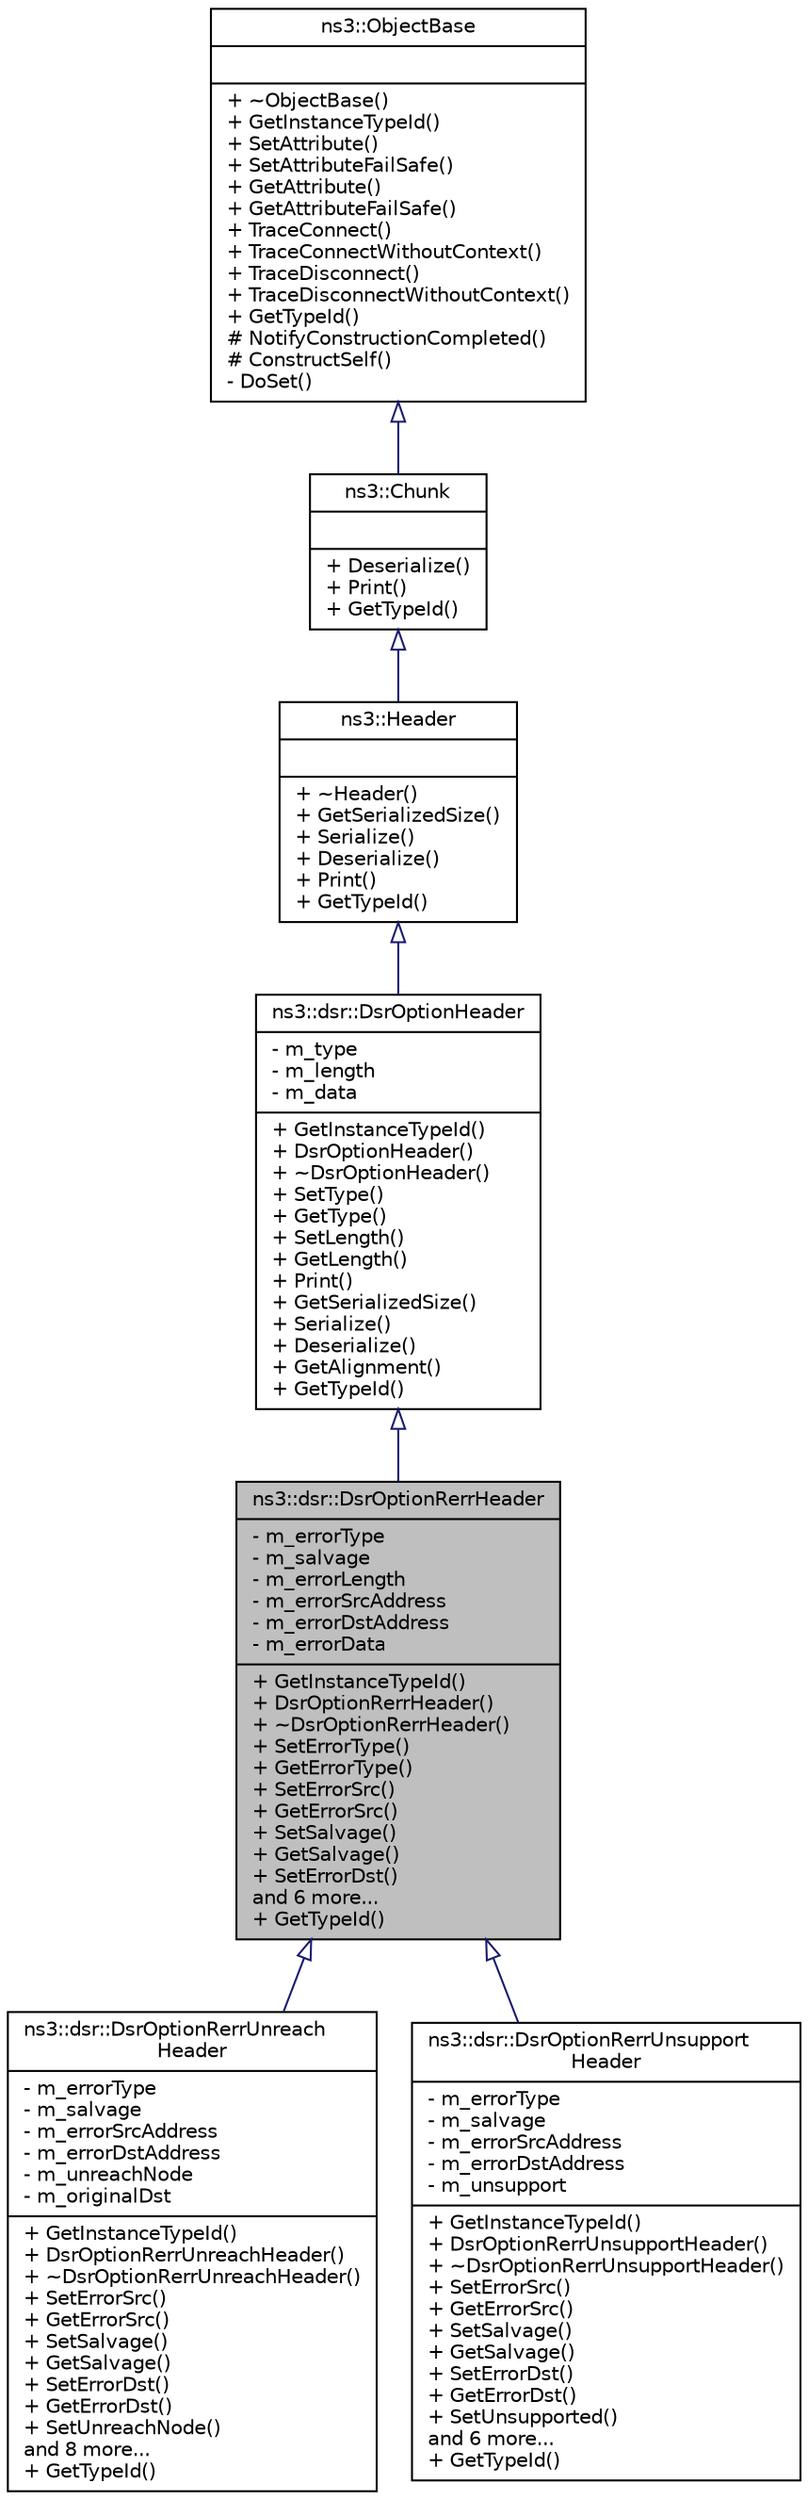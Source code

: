 digraph "ns3::dsr::DsrOptionRerrHeader"
{
  edge [fontname="Helvetica",fontsize="10",labelfontname="Helvetica",labelfontsize="10"];
  node [fontname="Helvetica",fontsize="10",shape=record];
  Node1 [label="{ns3::dsr::DsrOptionRerrHeader\n|- m_errorType\l- m_salvage\l- m_errorLength\l- m_errorSrcAddress\l- m_errorDstAddress\l- m_errorData\l|+ GetInstanceTypeId()\l+ DsrOptionRerrHeader()\l+ ~DsrOptionRerrHeader()\l+ SetErrorType()\l+ GetErrorType()\l+ SetErrorSrc()\l+ GetErrorSrc()\l+ SetSalvage()\l+ GetSalvage()\l+ SetErrorDst()\land 6 more...\l+ GetTypeId()\l}",height=0.2,width=0.4,color="black", fillcolor="grey75", style="filled", fontcolor="black"];
  Node2 -> Node1 [dir="back",color="midnightblue",fontsize="10",style="solid",arrowtail="onormal"];
  Node2 [label="{ns3::dsr::DsrOptionHeader\n|- m_type\l- m_length\l- m_data\l|+ GetInstanceTypeId()\l+ DsrOptionHeader()\l+ ~DsrOptionHeader()\l+ SetType()\l+ GetType()\l+ SetLength()\l+ GetLength()\l+ Print()\l+ GetSerializedSize()\l+ Serialize()\l+ Deserialize()\l+ GetAlignment()\l+ GetTypeId()\l}",height=0.2,width=0.4,color="black", fillcolor="white", style="filled",URL="$da/d3b/classns3_1_1dsr_1_1DsrOptionHeader.html",tooltip="Header for Dsr Options. "];
  Node3 -> Node2 [dir="back",color="midnightblue",fontsize="10",style="solid",arrowtail="onormal"];
  Node3 [label="{ns3::Header\n||+ ~Header()\l+ GetSerializedSize()\l+ Serialize()\l+ Deserialize()\l+ Print()\l+ GetTypeId()\l}",height=0.2,width=0.4,color="black", fillcolor="white", style="filled",URL="$d6/dae/classns3_1_1Header.html",tooltip="Protocol header serialization and deserialization. "];
  Node4 -> Node3 [dir="back",color="midnightblue",fontsize="10",style="solid",arrowtail="onormal"];
  Node4 [label="{ns3::Chunk\n||+ Deserialize()\l+ Print()\l+ GetTypeId()\l}",height=0.2,width=0.4,color="black", fillcolor="white", style="filled",URL="$d7/d9b/classns3_1_1Chunk.html",tooltip="abstract base class for ns3::Header and ns3::Trailer "];
  Node5 -> Node4 [dir="back",color="midnightblue",fontsize="10",style="solid",arrowtail="onormal"];
  Node5 [label="{ns3::ObjectBase\n||+ ~ObjectBase()\l+ GetInstanceTypeId()\l+ SetAttribute()\l+ SetAttributeFailSafe()\l+ GetAttribute()\l+ GetAttributeFailSafe()\l+ TraceConnect()\l+ TraceConnectWithoutContext()\l+ TraceDisconnect()\l+ TraceDisconnectWithoutContext()\l+ GetTypeId()\l# NotifyConstructionCompleted()\l# ConstructSelf()\l- DoSet()\l}",height=0.2,width=0.4,color="black", fillcolor="white", style="filled",URL="$d2/dac/classns3_1_1ObjectBase.html",tooltip="Anchor the ns-3 type and attribute system. "];
  Node1 -> Node6 [dir="back",color="midnightblue",fontsize="10",style="solid",arrowtail="onormal"];
  Node6 [label="{ns3::dsr::DsrOptionRerrUnreach\lHeader\n|- m_errorType\l- m_salvage\l- m_errorSrcAddress\l- m_errorDstAddress\l- m_unreachNode\l- m_originalDst\l|+ GetInstanceTypeId()\l+ DsrOptionRerrUnreachHeader()\l+ ~DsrOptionRerrUnreachHeader()\l+ SetErrorSrc()\l+ GetErrorSrc()\l+ SetSalvage()\l+ GetSalvage()\l+ SetErrorDst()\l+ GetErrorDst()\l+ SetUnreachNode()\land 8 more...\l+ GetTypeId()\l}",height=0.2,width=0.4,color="black", fillcolor="white", style="filled",URL="$d0/d90/classns3_1_1dsr_1_1DsrOptionRerrUnreachHeader.html",tooltip="Route Error (RERR) Unreachable node address option Message Format. "];
  Node1 -> Node7 [dir="back",color="midnightblue",fontsize="10",style="solid",arrowtail="onormal"];
  Node7 [label="{ns3::dsr::DsrOptionRerrUnsupport\lHeader\n|- m_errorType\l- m_salvage\l- m_errorSrcAddress\l- m_errorDstAddress\l- m_unsupport\l|+ GetInstanceTypeId()\l+ DsrOptionRerrUnsupportHeader()\l+ ~DsrOptionRerrUnsupportHeader()\l+ SetErrorSrc()\l+ GetErrorSrc()\l+ SetSalvage()\l+ GetSalvage()\l+ SetErrorDst()\l+ GetErrorDst()\l+ SetUnsupported()\land 6 more...\l+ GetTypeId()\l}",height=0.2,width=0.4,color="black", fillcolor="white", style="filled",URL="$db/df8/classns3_1_1dsr_1_1DsrOptionRerrUnsupportHeader.html",tooltip="Route Error (RERR) Unsupported option Message Format. "];
}
